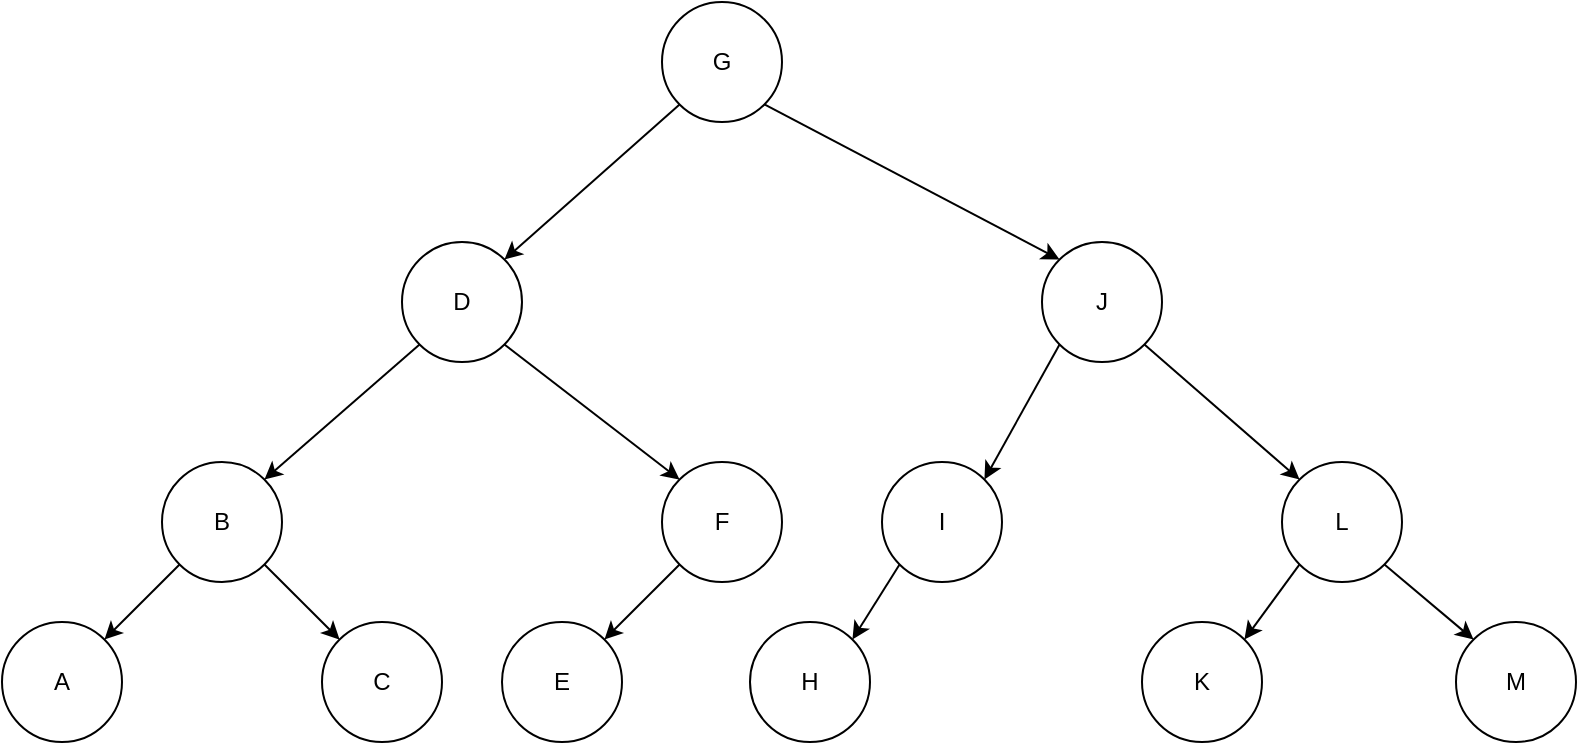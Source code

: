<mxfile version="20.8.3" type="github">
  <diagram id="XVujX1dOxfE61-XsY5Lh" name="Страница 1">
    <mxGraphModel dx="1194" dy="762" grid="1" gridSize="10" guides="1" tooltips="1" connect="1" arrows="1" fold="1" page="1" pageScale="1" pageWidth="827" pageHeight="1169" math="0" shadow="0">
      <root>
        <mxCell id="0" />
        <mxCell id="1" parent="0" />
        <mxCell id="U_iapybFWzTYf8WOyfro-1" value="G" style="ellipse;whiteSpace=wrap;html=1;aspect=fixed;" vertex="1" parent="1">
          <mxGeometry x="370" y="10" width="60" height="60" as="geometry" />
        </mxCell>
        <mxCell id="U_iapybFWzTYf8WOyfro-2" value="" style="endArrow=classic;html=1;rounded=0;exitX=1;exitY=1;exitDx=0;exitDy=0;entryX=0;entryY=0;entryDx=0;entryDy=0;" edge="1" parent="1" source="U_iapybFWzTYf8WOyfro-1" target="U_iapybFWzTYf8WOyfro-3">
          <mxGeometry width="50" height="50" relative="1" as="geometry">
            <mxPoint x="390" y="320" as="sourcePoint" />
            <mxPoint x="440" y="270" as="targetPoint" />
          </mxGeometry>
        </mxCell>
        <mxCell id="U_iapybFWzTYf8WOyfro-3" value="J" style="ellipse;whiteSpace=wrap;html=1;aspect=fixed;" vertex="1" parent="1">
          <mxGeometry x="560" y="130" width="60" height="60" as="geometry" />
        </mxCell>
        <mxCell id="U_iapybFWzTYf8WOyfro-4" value="D" style="ellipse;whiteSpace=wrap;html=1;aspect=fixed;" vertex="1" parent="1">
          <mxGeometry x="240" y="130" width="60" height="60" as="geometry" />
        </mxCell>
        <mxCell id="U_iapybFWzTYf8WOyfro-5" value="" style="endArrow=classic;html=1;rounded=0;exitX=0;exitY=1;exitDx=0;exitDy=0;entryX=1;entryY=0;entryDx=0;entryDy=0;" edge="1" parent="1" source="U_iapybFWzTYf8WOyfro-1" target="U_iapybFWzTYf8WOyfro-4">
          <mxGeometry width="50" height="50" relative="1" as="geometry">
            <mxPoint x="431.213" y="141.213" as="sourcePoint" />
            <mxPoint x="468.787" y="178.787" as="targetPoint" />
          </mxGeometry>
        </mxCell>
        <mxCell id="U_iapybFWzTYf8WOyfro-6" value="L" style="ellipse;whiteSpace=wrap;html=1;aspect=fixed;" vertex="1" parent="1">
          <mxGeometry x="680" y="240" width="60" height="60" as="geometry" />
        </mxCell>
        <mxCell id="U_iapybFWzTYf8WOyfro-7" value="" style="endArrow=classic;html=1;rounded=0;exitX=1;exitY=1;exitDx=0;exitDy=0;entryX=0;entryY=0;entryDx=0;entryDy=0;" edge="1" parent="1" source="U_iapybFWzTYf8WOyfro-6" target="U_iapybFWzTYf8WOyfro-8">
          <mxGeometry width="50" height="50" relative="1" as="geometry">
            <mxPoint x="650" y="480" as="sourcePoint" />
            <mxPoint x="700" y="430" as="targetPoint" />
          </mxGeometry>
        </mxCell>
        <mxCell id="U_iapybFWzTYf8WOyfro-8" value="M" style="ellipse;whiteSpace=wrap;html=1;aspect=fixed;" vertex="1" parent="1">
          <mxGeometry x="767" y="320" width="60" height="60" as="geometry" />
        </mxCell>
        <mxCell id="U_iapybFWzTYf8WOyfro-9" value="K" style="ellipse;whiteSpace=wrap;html=1;aspect=fixed;" vertex="1" parent="1">
          <mxGeometry x="610" y="320" width="60" height="60" as="geometry" />
        </mxCell>
        <mxCell id="U_iapybFWzTYf8WOyfro-10" value="" style="endArrow=classic;html=1;rounded=0;exitX=0;exitY=1;exitDx=0;exitDy=0;entryX=1;entryY=0;entryDx=0;entryDy=0;" edge="1" parent="1" source="U_iapybFWzTYf8WOyfro-6" target="U_iapybFWzTYf8WOyfro-9">
          <mxGeometry width="50" height="50" relative="1" as="geometry">
            <mxPoint x="691.213" y="301.213" as="sourcePoint" />
            <mxPoint x="728.787" y="338.787" as="targetPoint" />
          </mxGeometry>
        </mxCell>
        <mxCell id="U_iapybFWzTYf8WOyfro-11" value="B" style="ellipse;whiteSpace=wrap;html=1;aspect=fixed;" vertex="1" parent="1">
          <mxGeometry x="120" y="240" width="60" height="60" as="geometry" />
        </mxCell>
        <mxCell id="U_iapybFWzTYf8WOyfro-12" value="" style="endArrow=classic;html=1;rounded=0;exitX=1;exitY=1;exitDx=0;exitDy=0;entryX=0;entryY=0;entryDx=0;entryDy=0;" edge="1" parent="1" source="U_iapybFWzTYf8WOyfro-11" target="U_iapybFWzTYf8WOyfro-13">
          <mxGeometry width="50" height="50" relative="1" as="geometry">
            <mxPoint x="140" y="480" as="sourcePoint" />
            <mxPoint x="190" y="430" as="targetPoint" />
          </mxGeometry>
        </mxCell>
        <mxCell id="U_iapybFWzTYf8WOyfro-13" value="C" style="ellipse;whiteSpace=wrap;html=1;aspect=fixed;" vertex="1" parent="1">
          <mxGeometry x="200" y="320" width="60" height="60" as="geometry" />
        </mxCell>
        <mxCell id="U_iapybFWzTYf8WOyfro-14" value="A" style="ellipse;whiteSpace=wrap;html=1;aspect=fixed;" vertex="1" parent="1">
          <mxGeometry x="40" y="320" width="60" height="60" as="geometry" />
        </mxCell>
        <mxCell id="U_iapybFWzTYf8WOyfro-15" value="" style="endArrow=classic;html=1;rounded=0;exitX=0;exitY=1;exitDx=0;exitDy=0;entryX=1;entryY=0;entryDx=0;entryDy=0;" edge="1" parent="1" source="U_iapybFWzTYf8WOyfro-11" target="U_iapybFWzTYf8WOyfro-14">
          <mxGeometry width="50" height="50" relative="1" as="geometry">
            <mxPoint x="181.213" y="301.213" as="sourcePoint" />
            <mxPoint x="218.787" y="338.787" as="targetPoint" />
          </mxGeometry>
        </mxCell>
        <mxCell id="U_iapybFWzTYf8WOyfro-16" value="" style="endArrow=classic;html=1;rounded=0;exitX=1;exitY=1;exitDx=0;exitDy=0;entryX=0;entryY=0;entryDx=0;entryDy=0;" edge="1" parent="1" source="U_iapybFWzTYf8WOyfro-3" target="U_iapybFWzTYf8WOyfro-6">
          <mxGeometry width="50" height="50" relative="1" as="geometry">
            <mxPoint x="548.787" y="321.213" as="sourcePoint" />
            <mxPoint x="511.213" y="358.787" as="targetPoint" />
          </mxGeometry>
        </mxCell>
        <mxCell id="U_iapybFWzTYf8WOyfro-17" value="" style="endArrow=classic;html=1;rounded=0;exitX=0;exitY=1;exitDx=0;exitDy=0;entryX=1;entryY=0;entryDx=0;entryDy=0;" edge="1" parent="1" source="U_iapybFWzTYf8WOyfro-4" target="U_iapybFWzTYf8WOyfro-11">
          <mxGeometry width="50" height="50" relative="1" as="geometry">
            <mxPoint x="511.213" y="221.213" as="sourcePoint" />
            <mxPoint x="548.787" y="278.787" as="targetPoint" />
          </mxGeometry>
        </mxCell>
        <mxCell id="U_iapybFWzTYf8WOyfro-18" value="F" style="ellipse;whiteSpace=wrap;html=1;aspect=fixed;" vertex="1" parent="1">
          <mxGeometry x="370" y="240" width="60" height="60" as="geometry" />
        </mxCell>
        <mxCell id="U_iapybFWzTYf8WOyfro-21" value="E" style="ellipse;whiteSpace=wrap;html=1;aspect=fixed;" vertex="1" parent="1">
          <mxGeometry x="290" y="320" width="60" height="60" as="geometry" />
        </mxCell>
        <mxCell id="U_iapybFWzTYf8WOyfro-22" value="" style="endArrow=classic;html=1;rounded=0;exitX=0;exitY=1;exitDx=0;exitDy=0;entryX=1;entryY=0;entryDx=0;entryDy=0;" edge="1" parent="1" source="U_iapybFWzTYf8WOyfro-18" target="U_iapybFWzTYf8WOyfro-21">
          <mxGeometry width="50" height="50" relative="1" as="geometry">
            <mxPoint x="431.213" y="301.213" as="sourcePoint" />
            <mxPoint x="468.787" y="338.787" as="targetPoint" />
          </mxGeometry>
        </mxCell>
        <mxCell id="U_iapybFWzTYf8WOyfro-23" value="I" style="ellipse;whiteSpace=wrap;html=1;aspect=fixed;" vertex="1" parent="1">
          <mxGeometry x="480" y="240" width="60" height="60" as="geometry" />
        </mxCell>
        <mxCell id="U_iapybFWzTYf8WOyfro-26" value="H" style="ellipse;whiteSpace=wrap;html=1;aspect=fixed;" vertex="1" parent="1">
          <mxGeometry x="414" y="320" width="60" height="60" as="geometry" />
        </mxCell>
        <mxCell id="U_iapybFWzTYf8WOyfro-27" value="" style="endArrow=classic;html=1;rounded=0;exitX=0;exitY=1;exitDx=0;exitDy=0;entryX=1;entryY=0;entryDx=0;entryDy=0;" edge="1" parent="1" source="U_iapybFWzTYf8WOyfro-23" target="U_iapybFWzTYf8WOyfro-26">
          <mxGeometry width="50" height="50" relative="1" as="geometry">
            <mxPoint x="521.213" y="471.213" as="sourcePoint" />
            <mxPoint x="558.787" y="508.787" as="targetPoint" />
          </mxGeometry>
        </mxCell>
        <mxCell id="U_iapybFWzTYf8WOyfro-30" value="" style="endArrow=classic;html=1;rounded=0;exitX=1;exitY=1;exitDx=0;exitDy=0;entryX=0;entryY=0;entryDx=0;entryDy=0;" edge="1" parent="1" source="U_iapybFWzTYf8WOyfro-4" target="U_iapybFWzTYf8WOyfro-18">
          <mxGeometry width="50" height="50" relative="1" as="geometry">
            <mxPoint x="308.787" y="221.213" as="sourcePoint" />
            <mxPoint x="181.213" y="258.787" as="targetPoint" />
          </mxGeometry>
        </mxCell>
        <mxCell id="U_iapybFWzTYf8WOyfro-31" value="" style="endArrow=classic;html=1;rounded=0;exitX=0;exitY=1;exitDx=0;exitDy=0;entryX=1;entryY=0;entryDx=0;entryDy=0;" edge="1" parent="1" source="U_iapybFWzTYf8WOyfro-3" target="U_iapybFWzTYf8WOyfro-23">
          <mxGeometry width="50" height="50" relative="1" as="geometry">
            <mxPoint x="698.787" y="301.213" as="sourcePoint" />
            <mxPoint x="651.213" y="338.787" as="targetPoint" />
          </mxGeometry>
        </mxCell>
      </root>
    </mxGraphModel>
  </diagram>
</mxfile>
